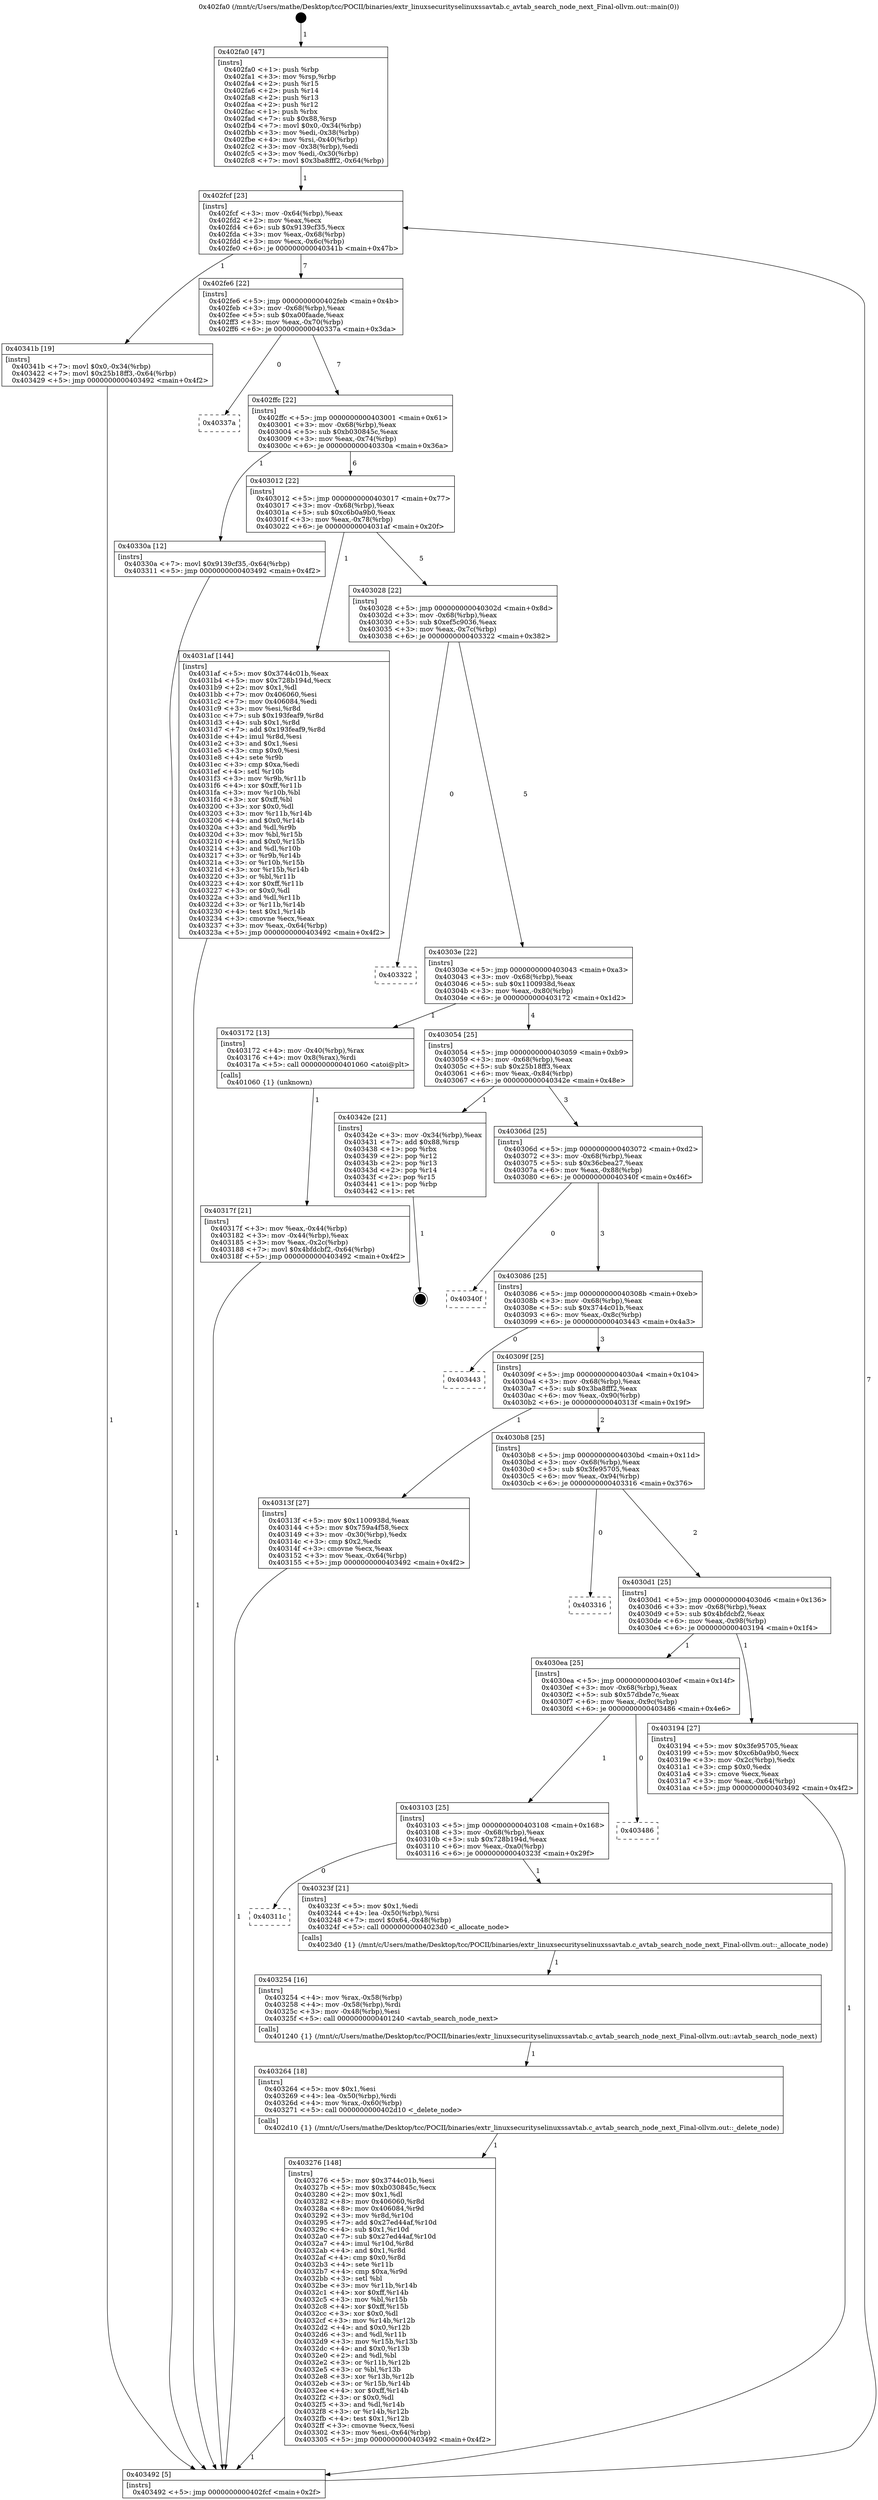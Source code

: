 digraph "0x402fa0" {
  label = "0x402fa0 (/mnt/c/Users/mathe/Desktop/tcc/POCII/binaries/extr_linuxsecurityselinuxssavtab.c_avtab_search_node_next_Final-ollvm.out::main(0))"
  labelloc = "t"
  node[shape=record]

  Entry [label="",width=0.3,height=0.3,shape=circle,fillcolor=black,style=filled]
  "0x402fcf" [label="{
     0x402fcf [23]\l
     | [instrs]\l
     &nbsp;&nbsp;0x402fcf \<+3\>: mov -0x64(%rbp),%eax\l
     &nbsp;&nbsp;0x402fd2 \<+2\>: mov %eax,%ecx\l
     &nbsp;&nbsp;0x402fd4 \<+6\>: sub $0x9139cf35,%ecx\l
     &nbsp;&nbsp;0x402fda \<+3\>: mov %eax,-0x68(%rbp)\l
     &nbsp;&nbsp;0x402fdd \<+3\>: mov %ecx,-0x6c(%rbp)\l
     &nbsp;&nbsp;0x402fe0 \<+6\>: je 000000000040341b \<main+0x47b\>\l
  }"]
  "0x40341b" [label="{
     0x40341b [19]\l
     | [instrs]\l
     &nbsp;&nbsp;0x40341b \<+7\>: movl $0x0,-0x34(%rbp)\l
     &nbsp;&nbsp;0x403422 \<+7\>: movl $0x25b18ff3,-0x64(%rbp)\l
     &nbsp;&nbsp;0x403429 \<+5\>: jmp 0000000000403492 \<main+0x4f2\>\l
  }"]
  "0x402fe6" [label="{
     0x402fe6 [22]\l
     | [instrs]\l
     &nbsp;&nbsp;0x402fe6 \<+5\>: jmp 0000000000402feb \<main+0x4b\>\l
     &nbsp;&nbsp;0x402feb \<+3\>: mov -0x68(%rbp),%eax\l
     &nbsp;&nbsp;0x402fee \<+5\>: sub $0xa00faade,%eax\l
     &nbsp;&nbsp;0x402ff3 \<+3\>: mov %eax,-0x70(%rbp)\l
     &nbsp;&nbsp;0x402ff6 \<+6\>: je 000000000040337a \<main+0x3da\>\l
  }"]
  Exit [label="",width=0.3,height=0.3,shape=circle,fillcolor=black,style=filled,peripheries=2]
  "0x40337a" [label="{
     0x40337a\l
  }", style=dashed]
  "0x402ffc" [label="{
     0x402ffc [22]\l
     | [instrs]\l
     &nbsp;&nbsp;0x402ffc \<+5\>: jmp 0000000000403001 \<main+0x61\>\l
     &nbsp;&nbsp;0x403001 \<+3\>: mov -0x68(%rbp),%eax\l
     &nbsp;&nbsp;0x403004 \<+5\>: sub $0xb030845c,%eax\l
     &nbsp;&nbsp;0x403009 \<+3\>: mov %eax,-0x74(%rbp)\l
     &nbsp;&nbsp;0x40300c \<+6\>: je 000000000040330a \<main+0x36a\>\l
  }"]
  "0x403276" [label="{
     0x403276 [148]\l
     | [instrs]\l
     &nbsp;&nbsp;0x403276 \<+5\>: mov $0x3744c01b,%esi\l
     &nbsp;&nbsp;0x40327b \<+5\>: mov $0xb030845c,%ecx\l
     &nbsp;&nbsp;0x403280 \<+2\>: mov $0x1,%dl\l
     &nbsp;&nbsp;0x403282 \<+8\>: mov 0x406060,%r8d\l
     &nbsp;&nbsp;0x40328a \<+8\>: mov 0x406084,%r9d\l
     &nbsp;&nbsp;0x403292 \<+3\>: mov %r8d,%r10d\l
     &nbsp;&nbsp;0x403295 \<+7\>: add $0x27ed44af,%r10d\l
     &nbsp;&nbsp;0x40329c \<+4\>: sub $0x1,%r10d\l
     &nbsp;&nbsp;0x4032a0 \<+7\>: sub $0x27ed44af,%r10d\l
     &nbsp;&nbsp;0x4032a7 \<+4\>: imul %r10d,%r8d\l
     &nbsp;&nbsp;0x4032ab \<+4\>: and $0x1,%r8d\l
     &nbsp;&nbsp;0x4032af \<+4\>: cmp $0x0,%r8d\l
     &nbsp;&nbsp;0x4032b3 \<+4\>: sete %r11b\l
     &nbsp;&nbsp;0x4032b7 \<+4\>: cmp $0xa,%r9d\l
     &nbsp;&nbsp;0x4032bb \<+3\>: setl %bl\l
     &nbsp;&nbsp;0x4032be \<+3\>: mov %r11b,%r14b\l
     &nbsp;&nbsp;0x4032c1 \<+4\>: xor $0xff,%r14b\l
     &nbsp;&nbsp;0x4032c5 \<+3\>: mov %bl,%r15b\l
     &nbsp;&nbsp;0x4032c8 \<+4\>: xor $0xff,%r15b\l
     &nbsp;&nbsp;0x4032cc \<+3\>: xor $0x0,%dl\l
     &nbsp;&nbsp;0x4032cf \<+3\>: mov %r14b,%r12b\l
     &nbsp;&nbsp;0x4032d2 \<+4\>: and $0x0,%r12b\l
     &nbsp;&nbsp;0x4032d6 \<+3\>: and %dl,%r11b\l
     &nbsp;&nbsp;0x4032d9 \<+3\>: mov %r15b,%r13b\l
     &nbsp;&nbsp;0x4032dc \<+4\>: and $0x0,%r13b\l
     &nbsp;&nbsp;0x4032e0 \<+2\>: and %dl,%bl\l
     &nbsp;&nbsp;0x4032e2 \<+3\>: or %r11b,%r12b\l
     &nbsp;&nbsp;0x4032e5 \<+3\>: or %bl,%r13b\l
     &nbsp;&nbsp;0x4032e8 \<+3\>: xor %r13b,%r12b\l
     &nbsp;&nbsp;0x4032eb \<+3\>: or %r15b,%r14b\l
     &nbsp;&nbsp;0x4032ee \<+4\>: xor $0xff,%r14b\l
     &nbsp;&nbsp;0x4032f2 \<+3\>: or $0x0,%dl\l
     &nbsp;&nbsp;0x4032f5 \<+3\>: and %dl,%r14b\l
     &nbsp;&nbsp;0x4032f8 \<+3\>: or %r14b,%r12b\l
     &nbsp;&nbsp;0x4032fb \<+4\>: test $0x1,%r12b\l
     &nbsp;&nbsp;0x4032ff \<+3\>: cmovne %ecx,%esi\l
     &nbsp;&nbsp;0x403302 \<+3\>: mov %esi,-0x64(%rbp)\l
     &nbsp;&nbsp;0x403305 \<+5\>: jmp 0000000000403492 \<main+0x4f2\>\l
  }"]
  "0x40330a" [label="{
     0x40330a [12]\l
     | [instrs]\l
     &nbsp;&nbsp;0x40330a \<+7\>: movl $0x9139cf35,-0x64(%rbp)\l
     &nbsp;&nbsp;0x403311 \<+5\>: jmp 0000000000403492 \<main+0x4f2\>\l
  }"]
  "0x403012" [label="{
     0x403012 [22]\l
     | [instrs]\l
     &nbsp;&nbsp;0x403012 \<+5\>: jmp 0000000000403017 \<main+0x77\>\l
     &nbsp;&nbsp;0x403017 \<+3\>: mov -0x68(%rbp),%eax\l
     &nbsp;&nbsp;0x40301a \<+5\>: sub $0xc6b0a9b0,%eax\l
     &nbsp;&nbsp;0x40301f \<+3\>: mov %eax,-0x78(%rbp)\l
     &nbsp;&nbsp;0x403022 \<+6\>: je 00000000004031af \<main+0x20f\>\l
  }"]
  "0x403264" [label="{
     0x403264 [18]\l
     | [instrs]\l
     &nbsp;&nbsp;0x403264 \<+5\>: mov $0x1,%esi\l
     &nbsp;&nbsp;0x403269 \<+4\>: lea -0x50(%rbp),%rdi\l
     &nbsp;&nbsp;0x40326d \<+4\>: mov %rax,-0x60(%rbp)\l
     &nbsp;&nbsp;0x403271 \<+5\>: call 0000000000402d10 \<_delete_node\>\l
     | [calls]\l
     &nbsp;&nbsp;0x402d10 \{1\} (/mnt/c/Users/mathe/Desktop/tcc/POCII/binaries/extr_linuxsecurityselinuxssavtab.c_avtab_search_node_next_Final-ollvm.out::_delete_node)\l
  }"]
  "0x4031af" [label="{
     0x4031af [144]\l
     | [instrs]\l
     &nbsp;&nbsp;0x4031af \<+5\>: mov $0x3744c01b,%eax\l
     &nbsp;&nbsp;0x4031b4 \<+5\>: mov $0x728b194d,%ecx\l
     &nbsp;&nbsp;0x4031b9 \<+2\>: mov $0x1,%dl\l
     &nbsp;&nbsp;0x4031bb \<+7\>: mov 0x406060,%esi\l
     &nbsp;&nbsp;0x4031c2 \<+7\>: mov 0x406084,%edi\l
     &nbsp;&nbsp;0x4031c9 \<+3\>: mov %esi,%r8d\l
     &nbsp;&nbsp;0x4031cc \<+7\>: sub $0x193feaf9,%r8d\l
     &nbsp;&nbsp;0x4031d3 \<+4\>: sub $0x1,%r8d\l
     &nbsp;&nbsp;0x4031d7 \<+7\>: add $0x193feaf9,%r8d\l
     &nbsp;&nbsp;0x4031de \<+4\>: imul %r8d,%esi\l
     &nbsp;&nbsp;0x4031e2 \<+3\>: and $0x1,%esi\l
     &nbsp;&nbsp;0x4031e5 \<+3\>: cmp $0x0,%esi\l
     &nbsp;&nbsp;0x4031e8 \<+4\>: sete %r9b\l
     &nbsp;&nbsp;0x4031ec \<+3\>: cmp $0xa,%edi\l
     &nbsp;&nbsp;0x4031ef \<+4\>: setl %r10b\l
     &nbsp;&nbsp;0x4031f3 \<+3\>: mov %r9b,%r11b\l
     &nbsp;&nbsp;0x4031f6 \<+4\>: xor $0xff,%r11b\l
     &nbsp;&nbsp;0x4031fa \<+3\>: mov %r10b,%bl\l
     &nbsp;&nbsp;0x4031fd \<+3\>: xor $0xff,%bl\l
     &nbsp;&nbsp;0x403200 \<+3\>: xor $0x0,%dl\l
     &nbsp;&nbsp;0x403203 \<+3\>: mov %r11b,%r14b\l
     &nbsp;&nbsp;0x403206 \<+4\>: and $0x0,%r14b\l
     &nbsp;&nbsp;0x40320a \<+3\>: and %dl,%r9b\l
     &nbsp;&nbsp;0x40320d \<+3\>: mov %bl,%r15b\l
     &nbsp;&nbsp;0x403210 \<+4\>: and $0x0,%r15b\l
     &nbsp;&nbsp;0x403214 \<+3\>: and %dl,%r10b\l
     &nbsp;&nbsp;0x403217 \<+3\>: or %r9b,%r14b\l
     &nbsp;&nbsp;0x40321a \<+3\>: or %r10b,%r15b\l
     &nbsp;&nbsp;0x40321d \<+3\>: xor %r15b,%r14b\l
     &nbsp;&nbsp;0x403220 \<+3\>: or %bl,%r11b\l
     &nbsp;&nbsp;0x403223 \<+4\>: xor $0xff,%r11b\l
     &nbsp;&nbsp;0x403227 \<+3\>: or $0x0,%dl\l
     &nbsp;&nbsp;0x40322a \<+3\>: and %dl,%r11b\l
     &nbsp;&nbsp;0x40322d \<+3\>: or %r11b,%r14b\l
     &nbsp;&nbsp;0x403230 \<+4\>: test $0x1,%r14b\l
     &nbsp;&nbsp;0x403234 \<+3\>: cmovne %ecx,%eax\l
     &nbsp;&nbsp;0x403237 \<+3\>: mov %eax,-0x64(%rbp)\l
     &nbsp;&nbsp;0x40323a \<+5\>: jmp 0000000000403492 \<main+0x4f2\>\l
  }"]
  "0x403028" [label="{
     0x403028 [22]\l
     | [instrs]\l
     &nbsp;&nbsp;0x403028 \<+5\>: jmp 000000000040302d \<main+0x8d\>\l
     &nbsp;&nbsp;0x40302d \<+3\>: mov -0x68(%rbp),%eax\l
     &nbsp;&nbsp;0x403030 \<+5\>: sub $0xef5c9036,%eax\l
     &nbsp;&nbsp;0x403035 \<+3\>: mov %eax,-0x7c(%rbp)\l
     &nbsp;&nbsp;0x403038 \<+6\>: je 0000000000403322 \<main+0x382\>\l
  }"]
  "0x403254" [label="{
     0x403254 [16]\l
     | [instrs]\l
     &nbsp;&nbsp;0x403254 \<+4\>: mov %rax,-0x58(%rbp)\l
     &nbsp;&nbsp;0x403258 \<+4\>: mov -0x58(%rbp),%rdi\l
     &nbsp;&nbsp;0x40325c \<+3\>: mov -0x48(%rbp),%esi\l
     &nbsp;&nbsp;0x40325f \<+5\>: call 0000000000401240 \<avtab_search_node_next\>\l
     | [calls]\l
     &nbsp;&nbsp;0x401240 \{1\} (/mnt/c/Users/mathe/Desktop/tcc/POCII/binaries/extr_linuxsecurityselinuxssavtab.c_avtab_search_node_next_Final-ollvm.out::avtab_search_node_next)\l
  }"]
  "0x403322" [label="{
     0x403322\l
  }", style=dashed]
  "0x40303e" [label="{
     0x40303e [22]\l
     | [instrs]\l
     &nbsp;&nbsp;0x40303e \<+5\>: jmp 0000000000403043 \<main+0xa3\>\l
     &nbsp;&nbsp;0x403043 \<+3\>: mov -0x68(%rbp),%eax\l
     &nbsp;&nbsp;0x403046 \<+5\>: sub $0x1100938d,%eax\l
     &nbsp;&nbsp;0x40304b \<+3\>: mov %eax,-0x80(%rbp)\l
     &nbsp;&nbsp;0x40304e \<+6\>: je 0000000000403172 \<main+0x1d2\>\l
  }"]
  "0x40311c" [label="{
     0x40311c\l
  }", style=dashed]
  "0x403172" [label="{
     0x403172 [13]\l
     | [instrs]\l
     &nbsp;&nbsp;0x403172 \<+4\>: mov -0x40(%rbp),%rax\l
     &nbsp;&nbsp;0x403176 \<+4\>: mov 0x8(%rax),%rdi\l
     &nbsp;&nbsp;0x40317a \<+5\>: call 0000000000401060 \<atoi@plt\>\l
     | [calls]\l
     &nbsp;&nbsp;0x401060 \{1\} (unknown)\l
  }"]
  "0x403054" [label="{
     0x403054 [25]\l
     | [instrs]\l
     &nbsp;&nbsp;0x403054 \<+5\>: jmp 0000000000403059 \<main+0xb9\>\l
     &nbsp;&nbsp;0x403059 \<+3\>: mov -0x68(%rbp),%eax\l
     &nbsp;&nbsp;0x40305c \<+5\>: sub $0x25b18ff3,%eax\l
     &nbsp;&nbsp;0x403061 \<+6\>: mov %eax,-0x84(%rbp)\l
     &nbsp;&nbsp;0x403067 \<+6\>: je 000000000040342e \<main+0x48e\>\l
  }"]
  "0x40323f" [label="{
     0x40323f [21]\l
     | [instrs]\l
     &nbsp;&nbsp;0x40323f \<+5\>: mov $0x1,%edi\l
     &nbsp;&nbsp;0x403244 \<+4\>: lea -0x50(%rbp),%rsi\l
     &nbsp;&nbsp;0x403248 \<+7\>: movl $0x64,-0x48(%rbp)\l
     &nbsp;&nbsp;0x40324f \<+5\>: call 00000000004023d0 \<_allocate_node\>\l
     | [calls]\l
     &nbsp;&nbsp;0x4023d0 \{1\} (/mnt/c/Users/mathe/Desktop/tcc/POCII/binaries/extr_linuxsecurityselinuxssavtab.c_avtab_search_node_next_Final-ollvm.out::_allocate_node)\l
  }"]
  "0x40342e" [label="{
     0x40342e [21]\l
     | [instrs]\l
     &nbsp;&nbsp;0x40342e \<+3\>: mov -0x34(%rbp),%eax\l
     &nbsp;&nbsp;0x403431 \<+7\>: add $0x88,%rsp\l
     &nbsp;&nbsp;0x403438 \<+1\>: pop %rbx\l
     &nbsp;&nbsp;0x403439 \<+2\>: pop %r12\l
     &nbsp;&nbsp;0x40343b \<+2\>: pop %r13\l
     &nbsp;&nbsp;0x40343d \<+2\>: pop %r14\l
     &nbsp;&nbsp;0x40343f \<+2\>: pop %r15\l
     &nbsp;&nbsp;0x403441 \<+1\>: pop %rbp\l
     &nbsp;&nbsp;0x403442 \<+1\>: ret\l
  }"]
  "0x40306d" [label="{
     0x40306d [25]\l
     | [instrs]\l
     &nbsp;&nbsp;0x40306d \<+5\>: jmp 0000000000403072 \<main+0xd2\>\l
     &nbsp;&nbsp;0x403072 \<+3\>: mov -0x68(%rbp),%eax\l
     &nbsp;&nbsp;0x403075 \<+5\>: sub $0x36cbea27,%eax\l
     &nbsp;&nbsp;0x40307a \<+6\>: mov %eax,-0x88(%rbp)\l
     &nbsp;&nbsp;0x403080 \<+6\>: je 000000000040340f \<main+0x46f\>\l
  }"]
  "0x403103" [label="{
     0x403103 [25]\l
     | [instrs]\l
     &nbsp;&nbsp;0x403103 \<+5\>: jmp 0000000000403108 \<main+0x168\>\l
     &nbsp;&nbsp;0x403108 \<+3\>: mov -0x68(%rbp),%eax\l
     &nbsp;&nbsp;0x40310b \<+5\>: sub $0x728b194d,%eax\l
     &nbsp;&nbsp;0x403110 \<+6\>: mov %eax,-0xa0(%rbp)\l
     &nbsp;&nbsp;0x403116 \<+6\>: je 000000000040323f \<main+0x29f\>\l
  }"]
  "0x40340f" [label="{
     0x40340f\l
  }", style=dashed]
  "0x403086" [label="{
     0x403086 [25]\l
     | [instrs]\l
     &nbsp;&nbsp;0x403086 \<+5\>: jmp 000000000040308b \<main+0xeb\>\l
     &nbsp;&nbsp;0x40308b \<+3\>: mov -0x68(%rbp),%eax\l
     &nbsp;&nbsp;0x40308e \<+5\>: sub $0x3744c01b,%eax\l
     &nbsp;&nbsp;0x403093 \<+6\>: mov %eax,-0x8c(%rbp)\l
     &nbsp;&nbsp;0x403099 \<+6\>: je 0000000000403443 \<main+0x4a3\>\l
  }"]
  "0x403486" [label="{
     0x403486\l
  }", style=dashed]
  "0x403443" [label="{
     0x403443\l
  }", style=dashed]
  "0x40309f" [label="{
     0x40309f [25]\l
     | [instrs]\l
     &nbsp;&nbsp;0x40309f \<+5\>: jmp 00000000004030a4 \<main+0x104\>\l
     &nbsp;&nbsp;0x4030a4 \<+3\>: mov -0x68(%rbp),%eax\l
     &nbsp;&nbsp;0x4030a7 \<+5\>: sub $0x3ba8fff2,%eax\l
     &nbsp;&nbsp;0x4030ac \<+6\>: mov %eax,-0x90(%rbp)\l
     &nbsp;&nbsp;0x4030b2 \<+6\>: je 000000000040313f \<main+0x19f\>\l
  }"]
  "0x4030ea" [label="{
     0x4030ea [25]\l
     | [instrs]\l
     &nbsp;&nbsp;0x4030ea \<+5\>: jmp 00000000004030ef \<main+0x14f\>\l
     &nbsp;&nbsp;0x4030ef \<+3\>: mov -0x68(%rbp),%eax\l
     &nbsp;&nbsp;0x4030f2 \<+5\>: sub $0x57dbde7c,%eax\l
     &nbsp;&nbsp;0x4030f7 \<+6\>: mov %eax,-0x9c(%rbp)\l
     &nbsp;&nbsp;0x4030fd \<+6\>: je 0000000000403486 \<main+0x4e6\>\l
  }"]
  "0x40313f" [label="{
     0x40313f [27]\l
     | [instrs]\l
     &nbsp;&nbsp;0x40313f \<+5\>: mov $0x1100938d,%eax\l
     &nbsp;&nbsp;0x403144 \<+5\>: mov $0x759a4f58,%ecx\l
     &nbsp;&nbsp;0x403149 \<+3\>: mov -0x30(%rbp),%edx\l
     &nbsp;&nbsp;0x40314c \<+3\>: cmp $0x2,%edx\l
     &nbsp;&nbsp;0x40314f \<+3\>: cmovne %ecx,%eax\l
     &nbsp;&nbsp;0x403152 \<+3\>: mov %eax,-0x64(%rbp)\l
     &nbsp;&nbsp;0x403155 \<+5\>: jmp 0000000000403492 \<main+0x4f2\>\l
  }"]
  "0x4030b8" [label="{
     0x4030b8 [25]\l
     | [instrs]\l
     &nbsp;&nbsp;0x4030b8 \<+5\>: jmp 00000000004030bd \<main+0x11d\>\l
     &nbsp;&nbsp;0x4030bd \<+3\>: mov -0x68(%rbp),%eax\l
     &nbsp;&nbsp;0x4030c0 \<+5\>: sub $0x3fe95705,%eax\l
     &nbsp;&nbsp;0x4030c5 \<+6\>: mov %eax,-0x94(%rbp)\l
     &nbsp;&nbsp;0x4030cb \<+6\>: je 0000000000403316 \<main+0x376\>\l
  }"]
  "0x403492" [label="{
     0x403492 [5]\l
     | [instrs]\l
     &nbsp;&nbsp;0x403492 \<+5\>: jmp 0000000000402fcf \<main+0x2f\>\l
  }"]
  "0x402fa0" [label="{
     0x402fa0 [47]\l
     | [instrs]\l
     &nbsp;&nbsp;0x402fa0 \<+1\>: push %rbp\l
     &nbsp;&nbsp;0x402fa1 \<+3\>: mov %rsp,%rbp\l
     &nbsp;&nbsp;0x402fa4 \<+2\>: push %r15\l
     &nbsp;&nbsp;0x402fa6 \<+2\>: push %r14\l
     &nbsp;&nbsp;0x402fa8 \<+2\>: push %r13\l
     &nbsp;&nbsp;0x402faa \<+2\>: push %r12\l
     &nbsp;&nbsp;0x402fac \<+1\>: push %rbx\l
     &nbsp;&nbsp;0x402fad \<+7\>: sub $0x88,%rsp\l
     &nbsp;&nbsp;0x402fb4 \<+7\>: movl $0x0,-0x34(%rbp)\l
     &nbsp;&nbsp;0x402fbb \<+3\>: mov %edi,-0x38(%rbp)\l
     &nbsp;&nbsp;0x402fbe \<+4\>: mov %rsi,-0x40(%rbp)\l
     &nbsp;&nbsp;0x402fc2 \<+3\>: mov -0x38(%rbp),%edi\l
     &nbsp;&nbsp;0x402fc5 \<+3\>: mov %edi,-0x30(%rbp)\l
     &nbsp;&nbsp;0x402fc8 \<+7\>: movl $0x3ba8fff2,-0x64(%rbp)\l
  }"]
  "0x40317f" [label="{
     0x40317f [21]\l
     | [instrs]\l
     &nbsp;&nbsp;0x40317f \<+3\>: mov %eax,-0x44(%rbp)\l
     &nbsp;&nbsp;0x403182 \<+3\>: mov -0x44(%rbp),%eax\l
     &nbsp;&nbsp;0x403185 \<+3\>: mov %eax,-0x2c(%rbp)\l
     &nbsp;&nbsp;0x403188 \<+7\>: movl $0x4bfdcbf2,-0x64(%rbp)\l
     &nbsp;&nbsp;0x40318f \<+5\>: jmp 0000000000403492 \<main+0x4f2\>\l
  }"]
  "0x403194" [label="{
     0x403194 [27]\l
     | [instrs]\l
     &nbsp;&nbsp;0x403194 \<+5\>: mov $0x3fe95705,%eax\l
     &nbsp;&nbsp;0x403199 \<+5\>: mov $0xc6b0a9b0,%ecx\l
     &nbsp;&nbsp;0x40319e \<+3\>: mov -0x2c(%rbp),%edx\l
     &nbsp;&nbsp;0x4031a1 \<+3\>: cmp $0x0,%edx\l
     &nbsp;&nbsp;0x4031a4 \<+3\>: cmove %ecx,%eax\l
     &nbsp;&nbsp;0x4031a7 \<+3\>: mov %eax,-0x64(%rbp)\l
     &nbsp;&nbsp;0x4031aa \<+5\>: jmp 0000000000403492 \<main+0x4f2\>\l
  }"]
  "0x403316" [label="{
     0x403316\l
  }", style=dashed]
  "0x4030d1" [label="{
     0x4030d1 [25]\l
     | [instrs]\l
     &nbsp;&nbsp;0x4030d1 \<+5\>: jmp 00000000004030d6 \<main+0x136\>\l
     &nbsp;&nbsp;0x4030d6 \<+3\>: mov -0x68(%rbp),%eax\l
     &nbsp;&nbsp;0x4030d9 \<+5\>: sub $0x4bfdcbf2,%eax\l
     &nbsp;&nbsp;0x4030de \<+6\>: mov %eax,-0x98(%rbp)\l
     &nbsp;&nbsp;0x4030e4 \<+6\>: je 0000000000403194 \<main+0x1f4\>\l
  }"]
  Entry -> "0x402fa0" [label=" 1"]
  "0x402fcf" -> "0x40341b" [label=" 1"]
  "0x402fcf" -> "0x402fe6" [label=" 7"]
  "0x40342e" -> Exit [label=" 1"]
  "0x402fe6" -> "0x40337a" [label=" 0"]
  "0x402fe6" -> "0x402ffc" [label=" 7"]
  "0x40341b" -> "0x403492" [label=" 1"]
  "0x402ffc" -> "0x40330a" [label=" 1"]
  "0x402ffc" -> "0x403012" [label=" 6"]
  "0x40330a" -> "0x403492" [label=" 1"]
  "0x403012" -> "0x4031af" [label=" 1"]
  "0x403012" -> "0x403028" [label=" 5"]
  "0x403276" -> "0x403492" [label=" 1"]
  "0x403028" -> "0x403322" [label=" 0"]
  "0x403028" -> "0x40303e" [label=" 5"]
  "0x403264" -> "0x403276" [label=" 1"]
  "0x40303e" -> "0x403172" [label=" 1"]
  "0x40303e" -> "0x403054" [label=" 4"]
  "0x403254" -> "0x403264" [label=" 1"]
  "0x403054" -> "0x40342e" [label=" 1"]
  "0x403054" -> "0x40306d" [label=" 3"]
  "0x40323f" -> "0x403254" [label=" 1"]
  "0x40306d" -> "0x40340f" [label=" 0"]
  "0x40306d" -> "0x403086" [label=" 3"]
  "0x403103" -> "0x40323f" [label=" 1"]
  "0x403086" -> "0x403443" [label=" 0"]
  "0x403086" -> "0x40309f" [label=" 3"]
  "0x403103" -> "0x40311c" [label=" 0"]
  "0x40309f" -> "0x40313f" [label=" 1"]
  "0x40309f" -> "0x4030b8" [label=" 2"]
  "0x40313f" -> "0x403492" [label=" 1"]
  "0x402fa0" -> "0x402fcf" [label=" 1"]
  "0x403492" -> "0x402fcf" [label=" 7"]
  "0x403172" -> "0x40317f" [label=" 1"]
  "0x40317f" -> "0x403492" [label=" 1"]
  "0x4030ea" -> "0x403486" [label=" 0"]
  "0x4030b8" -> "0x403316" [label=" 0"]
  "0x4030b8" -> "0x4030d1" [label=" 2"]
  "0x4030ea" -> "0x403103" [label=" 1"]
  "0x4030d1" -> "0x403194" [label=" 1"]
  "0x4030d1" -> "0x4030ea" [label=" 1"]
  "0x403194" -> "0x403492" [label=" 1"]
  "0x4031af" -> "0x403492" [label=" 1"]
}

